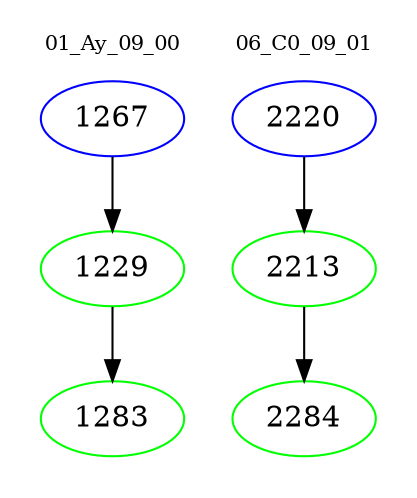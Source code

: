 digraph{
subgraph cluster_0 {
color = white
label = "01_Ay_09_00";
fontsize=10;
T0_1267 [label="1267", color="blue"]
T0_1267 -> T0_1229 [color="black"]
T0_1229 [label="1229", color="green"]
T0_1229 -> T0_1283 [color="black"]
T0_1283 [label="1283", color="green"]
}
subgraph cluster_1 {
color = white
label = "06_C0_09_01";
fontsize=10;
T1_2220 [label="2220", color="blue"]
T1_2220 -> T1_2213 [color="black"]
T1_2213 [label="2213", color="green"]
T1_2213 -> T1_2284 [color="black"]
T1_2284 [label="2284", color="green"]
}
}
